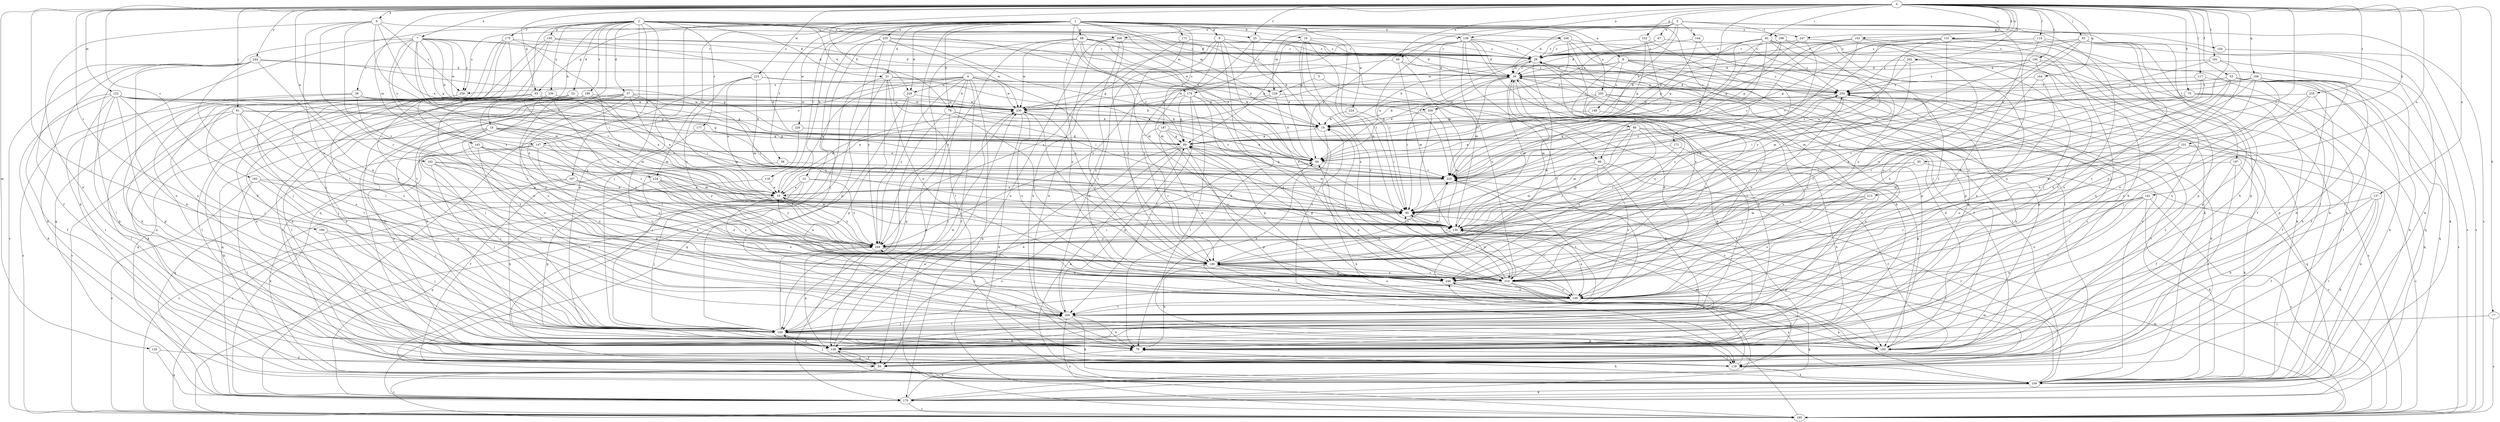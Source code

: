 strict digraph  {
0;
1;
2;
3;
4;
5;
6;
7;
8;
9;
10;
12;
16;
18;
19;
25;
28;
29;
31;
33;
37;
39;
46;
47;
49;
53;
58;
59;
65;
68;
69;
70;
77;
78;
79;
81;
83;
88;
89;
90;
93;
95;
100;
101;
102;
103;
109;
114;
117;
118;
119;
120;
122;
124;
129;
130;
131;
137;
138;
139;
142;
143;
144;
147;
148;
149;
152;
154;
155;
160;
164;
166;
167;
170;
172;
173;
175;
177;
178;
180;
183;
187;
189;
190;
191;
194;
196;
197;
198;
200;
202;
203;
206;
209;
210;
213;
220;
223;
224;
226;
228;
230;
235;
236;
240;
244;
247;
248;
249;
255;
258;
259;
0 -> 6  [label=a];
0 -> 7  [label=a];
0 -> 25  [label=c];
0 -> 46  [label=e];
0 -> 53  [label=f];
0 -> 65  [label=g];
0 -> 70  [label=h];
0 -> 77  [label=h];
0 -> 78  [label=h];
0 -> 81  [label=i];
0 -> 83  [label=i];
0 -> 88  [label=i];
0 -> 93  [label=j];
0 -> 95  [label=j];
0 -> 100  [label=j];
0 -> 101  [label=k];
0 -> 102  [label=k];
0 -> 103  [label=k];
0 -> 114  [label=l];
0 -> 117  [label=l];
0 -> 120  [label=m];
0 -> 122  [label=m];
0 -> 124  [label=m];
0 -> 131  [label=n];
0 -> 137  [label=n];
0 -> 138  [label=n];
0 -> 142  [label=o];
0 -> 152  [label=p];
0 -> 164  [label=q];
0 -> 166  [label=q];
0 -> 183  [label=s];
0 -> 191  [label=t];
0 -> 194  [label=t];
0 -> 196  [label=t];
0 -> 202  [label=u];
0 -> 213  [label=v];
0 -> 223  [label=w];
0 -> 244  [label=y];
0 -> 247  [label=y];
0 -> 255  [label=z];
1 -> 8  [label=a];
1 -> 9  [label=a];
1 -> 12  [label=b];
1 -> 16  [label=b];
1 -> 31  [label=d];
1 -> 58  [label=f];
1 -> 65  [label=g];
1 -> 68  [label=g];
1 -> 78  [label=h];
1 -> 88  [label=i];
1 -> 100  [label=j];
1 -> 118  [label=l];
1 -> 119  [label=l];
1 -> 124  [label=m];
1 -> 129  [label=m];
1 -> 154  [label=p];
1 -> 172  [label=r];
1 -> 173  [label=r];
1 -> 187  [label=s];
1 -> 203  [label=u];
1 -> 220  [label=v];
1 -> 224  [label=w];
1 -> 226  [label=w];
1 -> 228  [label=w];
1 -> 235  [label=x];
1 -> 247  [label=y];
1 -> 248  [label=y];
1 -> 258  [label=z];
2 -> 18  [label=b];
2 -> 31  [label=d];
2 -> 33  [label=d];
2 -> 37  [label=d];
2 -> 39  [label=d];
2 -> 109  [label=k];
2 -> 129  [label=m];
2 -> 138  [label=n];
2 -> 143  [label=o];
2 -> 155  [label=p];
2 -> 160  [label=p];
2 -> 167  [label=q];
2 -> 170  [label=q];
2 -> 175  [label=r];
2 -> 177  [label=r];
2 -> 178  [label=r];
2 -> 189  [label=s];
2 -> 206  [label=u];
2 -> 228  [label=w];
2 -> 236  [label=x];
2 -> 240  [label=x];
3 -> 19  [label=b];
3 -> 39  [label=d];
3 -> 46  [label=e];
3 -> 47  [label=e];
3 -> 129  [label=m];
3 -> 139  [label=n];
3 -> 144  [label=o];
3 -> 178  [label=r];
3 -> 190  [label=s];
3 -> 197  [label=t];
3 -> 198  [label=t];
3 -> 200  [label=t];
3 -> 206  [label=u];
3 -> 209  [label=u];
4 -> 10  [label=a];
4 -> 59  [label=f];
4 -> 78  [label=h];
4 -> 100  [label=j];
4 -> 147  [label=o];
4 -> 170  [label=q];
4 -> 180  [label=r];
4 -> 209  [label=u];
4 -> 228  [label=w];
4 -> 230  [label=w];
4 -> 249  [label=y];
4 -> 258  [label=z];
5 -> 129  [label=m];
5 -> 240  [label=x];
6 -> 25  [label=c];
6 -> 49  [label=e];
6 -> 139  [label=n];
6 -> 180  [label=r];
6 -> 210  [label=u];
6 -> 220  [label=v];
6 -> 249  [label=y];
6 -> 258  [label=z];
7 -> 19  [label=b];
7 -> 28  [label=c];
7 -> 29  [label=c];
7 -> 39  [label=d];
7 -> 59  [label=f];
7 -> 69  [label=g];
7 -> 130  [label=m];
7 -> 147  [label=o];
7 -> 220  [label=v];
7 -> 230  [label=w];
7 -> 249  [label=y];
7 -> 258  [label=z];
8 -> 19  [label=b];
8 -> 39  [label=d];
8 -> 79  [label=h];
8 -> 89  [label=i];
8 -> 109  [label=k];
8 -> 148  [label=o];
8 -> 160  [label=p];
8 -> 259  [label=z];
9 -> 19  [label=b];
9 -> 29  [label=c];
9 -> 79  [label=h];
9 -> 180  [label=r];
9 -> 200  [label=t];
9 -> 240  [label=x];
9 -> 249  [label=y];
10 -> 90  [label=i];
10 -> 100  [label=j];
10 -> 149  [label=o];
10 -> 230  [label=w];
10 -> 249  [label=y];
12 -> 10  [label=a];
12 -> 90  [label=i];
12 -> 170  [label=q];
12 -> 190  [label=s];
12 -> 249  [label=y];
16 -> 29  [label=c];
16 -> 69  [label=g];
16 -> 90  [label=i];
16 -> 119  [label=l];
16 -> 130  [label=m];
16 -> 149  [label=o];
16 -> 210  [label=u];
18 -> 10  [label=a];
18 -> 69  [label=g];
18 -> 109  [label=k];
18 -> 139  [label=n];
18 -> 149  [label=o];
18 -> 160  [label=p];
18 -> 220  [label=v];
18 -> 249  [label=y];
19 -> 69  [label=g];
19 -> 79  [label=h];
25 -> 29  [label=c];
25 -> 49  [label=e];
25 -> 130  [label=m];
25 -> 259  [label=z];
28 -> 69  [label=g];
28 -> 79  [label=h];
28 -> 180  [label=r];
28 -> 190  [label=s];
28 -> 230  [label=w];
29 -> 39  [label=d];
29 -> 49  [label=e];
29 -> 59  [label=f];
29 -> 79  [label=h];
29 -> 240  [label=x];
31 -> 49  [label=e];
31 -> 90  [label=i];
31 -> 109  [label=k];
31 -> 160  [label=p];
31 -> 190  [label=s];
31 -> 210  [label=u];
31 -> 259  [label=z];
33 -> 119  [label=l];
33 -> 130  [label=m];
33 -> 139  [label=n];
33 -> 149  [label=o];
33 -> 230  [label=w];
37 -> 10  [label=a];
37 -> 19  [label=b];
37 -> 79  [label=h];
37 -> 90  [label=i];
37 -> 100  [label=j];
37 -> 119  [label=l];
37 -> 130  [label=m];
37 -> 170  [label=q];
37 -> 230  [label=w];
37 -> 240  [label=x];
39 -> 29  [label=c];
39 -> 49  [label=e];
39 -> 90  [label=i];
39 -> 119  [label=l];
39 -> 130  [label=m];
39 -> 139  [label=n];
39 -> 200  [label=t];
39 -> 220  [label=v];
39 -> 230  [label=w];
39 -> 259  [label=z];
46 -> 39  [label=d];
46 -> 130  [label=m];
46 -> 220  [label=v];
46 -> 249  [label=y];
47 -> 29  [label=c];
47 -> 39  [label=d];
47 -> 210  [label=u];
49 -> 220  [label=v];
53 -> 49  [label=e];
53 -> 59  [label=f];
53 -> 109  [label=k];
53 -> 149  [label=o];
53 -> 160  [label=p];
53 -> 170  [label=q];
53 -> 180  [label=r];
53 -> 259  [label=z];
58 -> 59  [label=f];
58 -> 220  [label=v];
59 -> 100  [label=j];
59 -> 139  [label=n];
59 -> 190  [label=s];
59 -> 259  [label=z];
65 -> 69  [label=g];
65 -> 109  [label=k];
65 -> 119  [label=l];
65 -> 190  [label=s];
65 -> 230  [label=w];
65 -> 249  [label=y];
68 -> 29  [label=c];
68 -> 49  [label=e];
68 -> 90  [label=i];
68 -> 130  [label=m];
68 -> 170  [label=q];
68 -> 220  [label=v];
68 -> 230  [label=w];
68 -> 240  [label=x];
68 -> 249  [label=y];
68 -> 259  [label=z];
69 -> 49  [label=e];
69 -> 59  [label=f];
69 -> 109  [label=k];
69 -> 160  [label=p];
69 -> 190  [label=s];
70 -> 59  [label=f];
70 -> 119  [label=l];
70 -> 170  [label=q];
70 -> 180  [label=r];
70 -> 230  [label=w];
70 -> 249  [label=y];
77 -> 100  [label=j];
77 -> 190  [label=s];
78 -> 19  [label=b];
78 -> 100  [label=j];
78 -> 139  [label=n];
78 -> 180  [label=r];
78 -> 220  [label=v];
79 -> 119  [label=l];
79 -> 259  [label=z];
81 -> 19  [label=b];
81 -> 69  [label=g];
81 -> 119  [label=l];
81 -> 139  [label=n];
81 -> 149  [label=o];
81 -> 200  [label=t];
81 -> 210  [label=u];
83 -> 10  [label=a];
83 -> 19  [label=b];
83 -> 29  [label=c];
83 -> 49  [label=e];
83 -> 109  [label=k];
83 -> 139  [label=n];
83 -> 200  [label=t];
83 -> 220  [label=v];
83 -> 259  [label=z];
88 -> 59  [label=f];
88 -> 130  [label=m];
88 -> 149  [label=o];
88 -> 200  [label=t];
88 -> 220  [label=v];
89 -> 49  [label=e];
89 -> 69  [label=g];
89 -> 130  [label=m];
89 -> 160  [label=p];
89 -> 170  [label=q];
89 -> 180  [label=r];
89 -> 220  [label=v];
89 -> 240  [label=x];
90 -> 130  [label=m];
90 -> 210  [label=u];
93 -> 29  [label=c];
93 -> 79  [label=h];
93 -> 160  [label=p];
93 -> 180  [label=r];
93 -> 190  [label=s];
93 -> 200  [label=t];
93 -> 249  [label=y];
93 -> 259  [label=z];
95 -> 90  [label=i];
95 -> 190  [label=s];
95 -> 220  [label=v];
95 -> 240  [label=x];
100 -> 39  [label=d];
100 -> 49  [label=e];
100 -> 79  [label=h];
100 -> 139  [label=n];
100 -> 160  [label=p];
100 -> 200  [label=t];
100 -> 220  [label=v];
100 -> 249  [label=y];
101 -> 49  [label=e];
101 -> 90  [label=i];
101 -> 109  [label=k];
101 -> 130  [label=m];
101 -> 190  [label=s];
101 -> 210  [label=u];
102 -> 90  [label=i];
102 -> 100  [label=j];
102 -> 200  [label=t];
102 -> 210  [label=u];
102 -> 220  [label=v];
103 -> 29  [label=c];
103 -> 69  [label=g];
103 -> 90  [label=i];
103 -> 100  [label=j];
103 -> 109  [label=k];
103 -> 220  [label=v];
109 -> 29  [label=c];
109 -> 79  [label=h];
109 -> 90  [label=i];
109 -> 170  [label=q];
109 -> 220  [label=v];
109 -> 240  [label=x];
114 -> 29  [label=c];
114 -> 109  [label=k];
114 -> 139  [label=n];
114 -> 149  [label=o];
114 -> 230  [label=w];
117 -> 109  [label=k];
117 -> 180  [label=r];
117 -> 240  [label=x];
117 -> 259  [label=z];
118 -> 10  [label=a];
118 -> 190  [label=s];
119 -> 109  [label=k];
119 -> 240  [label=x];
120 -> 59  [label=f];
120 -> 170  [label=q];
122 -> 10  [label=a];
122 -> 59  [label=f];
122 -> 79  [label=h];
122 -> 100  [label=j];
122 -> 109  [label=k];
122 -> 119  [label=l];
122 -> 160  [label=p];
122 -> 180  [label=r];
122 -> 220  [label=v];
122 -> 230  [label=w];
124 -> 10  [label=a];
124 -> 130  [label=m];
124 -> 160  [label=p];
124 -> 180  [label=r];
124 -> 210  [label=u];
124 -> 249  [label=y];
129 -> 10  [label=a];
129 -> 49  [label=e];
129 -> 79  [label=h];
129 -> 230  [label=w];
130 -> 39  [label=d];
130 -> 149  [label=o];
130 -> 160  [label=p];
130 -> 249  [label=y];
130 -> 259  [label=z];
131 -> 10  [label=a];
131 -> 29  [label=c];
131 -> 69  [label=g];
131 -> 119  [label=l];
131 -> 139  [label=n];
131 -> 160  [label=p];
131 -> 220  [label=v];
131 -> 240  [label=x];
137 -> 59  [label=f];
137 -> 79  [label=h];
137 -> 90  [label=i];
137 -> 109  [label=k];
137 -> 119  [label=l];
138 -> 29  [label=c];
138 -> 39  [label=d];
138 -> 49  [label=e];
138 -> 90  [label=i];
138 -> 130  [label=m];
138 -> 149  [label=o];
138 -> 160  [label=p];
138 -> 200  [label=t];
138 -> 210  [label=u];
139 -> 59  [label=f];
139 -> 109  [label=k];
139 -> 130  [label=m];
139 -> 230  [label=w];
142 -> 90  [label=i];
142 -> 109  [label=k];
142 -> 130  [label=m];
142 -> 139  [label=n];
142 -> 149  [label=o];
142 -> 180  [label=r];
142 -> 190  [label=s];
142 -> 200  [label=t];
143 -> 49  [label=e];
143 -> 100  [label=j];
143 -> 130  [label=m];
143 -> 180  [label=r];
143 -> 200  [label=t];
144 -> 29  [label=c];
144 -> 69  [label=g];
144 -> 259  [label=z];
147 -> 49  [label=e];
147 -> 59  [label=f];
147 -> 170  [label=q];
147 -> 210  [label=u];
147 -> 249  [label=y];
148 -> 19  [label=b];
148 -> 149  [label=o];
149 -> 39  [label=d];
149 -> 49  [label=e];
149 -> 90  [label=i];
149 -> 170  [label=q];
149 -> 200  [label=t];
152 -> 29  [label=c];
152 -> 69  [label=g];
152 -> 180  [label=r];
152 -> 220  [label=v];
154 -> 190  [label=s];
155 -> 29  [label=c];
155 -> 39  [label=d];
155 -> 49  [label=e];
155 -> 79  [label=h];
155 -> 139  [label=n];
155 -> 200  [label=t];
160 -> 19  [label=b];
160 -> 39  [label=d];
160 -> 259  [label=z];
164 -> 180  [label=r];
164 -> 210  [label=u];
164 -> 259  [label=z];
166 -> 79  [label=h];
166 -> 90  [label=i];
166 -> 100  [label=j];
166 -> 149  [label=o];
166 -> 180  [label=r];
166 -> 190  [label=s];
166 -> 210  [label=u];
166 -> 259  [label=z];
167 -> 10  [label=a];
167 -> 79  [label=h];
167 -> 109  [label=k];
167 -> 240  [label=x];
170 -> 19  [label=b];
170 -> 79  [label=h];
170 -> 130  [label=m];
170 -> 190  [label=s];
172 -> 49  [label=e];
172 -> 79  [label=h];
172 -> 130  [label=m];
173 -> 29  [label=c];
173 -> 39  [label=d];
173 -> 79  [label=h];
173 -> 180  [label=r];
175 -> 29  [label=c];
175 -> 90  [label=i];
175 -> 100  [label=j];
175 -> 139  [label=n];
175 -> 170  [label=q];
175 -> 200  [label=t];
177 -> 69  [label=g];
177 -> 90  [label=i];
177 -> 200  [label=t];
178 -> 69  [label=g];
178 -> 119  [label=l];
178 -> 200  [label=t];
178 -> 210  [label=u];
178 -> 230  [label=w];
178 -> 240  [label=x];
180 -> 10  [label=a];
180 -> 79  [label=h];
180 -> 149  [label=o];
180 -> 160  [label=p];
180 -> 210  [label=u];
180 -> 220  [label=v];
180 -> 240  [label=x];
180 -> 259  [label=z];
183 -> 10  [label=a];
183 -> 90  [label=i];
183 -> 100  [label=j];
183 -> 119  [label=l];
183 -> 190  [label=s];
187 -> 49  [label=e];
187 -> 69  [label=g];
187 -> 130  [label=m];
187 -> 149  [label=o];
187 -> 180  [label=r];
187 -> 210  [label=u];
189 -> 10  [label=a];
189 -> 79  [label=h];
189 -> 90  [label=i];
189 -> 119  [label=l];
189 -> 149  [label=o];
189 -> 170  [label=q];
189 -> 180  [label=r];
189 -> 230  [label=w];
190 -> 29  [label=c];
190 -> 49  [label=e];
190 -> 130  [label=m];
190 -> 230  [label=w];
191 -> 39  [label=d];
191 -> 109  [label=k];
191 -> 149  [label=o];
191 -> 220  [label=v];
194 -> 39  [label=d];
194 -> 130  [label=m];
194 -> 160  [label=p];
194 -> 170  [label=q];
194 -> 200  [label=t];
194 -> 259  [label=z];
196 -> 100  [label=j];
196 -> 139  [label=n];
196 -> 249  [label=y];
197 -> 59  [label=f];
197 -> 109  [label=k];
197 -> 119  [label=l];
197 -> 220  [label=v];
198 -> 19  [label=b];
198 -> 29  [label=c];
198 -> 69  [label=g];
198 -> 210  [label=u];
198 -> 249  [label=y];
200 -> 69  [label=g];
200 -> 79  [label=h];
200 -> 100  [label=j];
200 -> 109  [label=k];
200 -> 190  [label=s];
200 -> 249  [label=y];
202 -> 39  [label=d];
202 -> 59  [label=f];
202 -> 130  [label=m];
202 -> 220  [label=v];
203 -> 19  [label=b];
203 -> 109  [label=k];
203 -> 139  [label=n];
203 -> 190  [label=s];
203 -> 210  [label=u];
203 -> 230  [label=w];
206 -> 29  [label=c];
206 -> 79  [label=h];
206 -> 139  [label=n];
206 -> 149  [label=o];
206 -> 180  [label=r];
209 -> 19  [label=b];
209 -> 90  [label=i];
209 -> 130  [label=m];
210 -> 69  [label=g];
210 -> 90  [label=i];
210 -> 100  [label=j];
210 -> 109  [label=k];
210 -> 119  [label=l];
210 -> 149  [label=o];
210 -> 180  [label=r];
210 -> 220  [label=v];
210 -> 230  [label=w];
210 -> 259  [label=z];
213 -> 90  [label=i];
213 -> 149  [label=o];
213 -> 240  [label=x];
213 -> 249  [label=y];
220 -> 10  [label=a];
220 -> 69  [label=g];
220 -> 200  [label=t];
220 -> 259  [label=z];
223 -> 10  [label=a];
223 -> 19  [label=b];
223 -> 130  [label=m];
223 -> 170  [label=q];
223 -> 249  [label=y];
223 -> 259  [label=z];
224 -> 19  [label=b];
224 -> 90  [label=i];
226 -> 69  [label=g];
226 -> 100  [label=j];
228 -> 170  [label=q];
228 -> 230  [label=w];
228 -> 249  [label=y];
230 -> 19  [label=b];
230 -> 100  [label=j];
230 -> 109  [label=k];
230 -> 180  [label=r];
230 -> 210  [label=u];
235 -> 19  [label=b];
235 -> 29  [label=c];
235 -> 59  [label=f];
235 -> 69  [label=g];
235 -> 100  [label=j];
235 -> 160  [label=p];
235 -> 230  [label=w];
235 -> 249  [label=y];
236 -> 79  [label=h];
236 -> 130  [label=m];
236 -> 139  [label=n];
236 -> 200  [label=t];
236 -> 230  [label=w];
240 -> 69  [label=g];
240 -> 149  [label=o];
244 -> 39  [label=d];
244 -> 69  [label=g];
244 -> 79  [label=h];
244 -> 100  [label=j];
244 -> 109  [label=k];
244 -> 119  [label=l];
244 -> 190  [label=s];
244 -> 240  [label=x];
247 -> 29  [label=c];
247 -> 69  [label=g];
247 -> 79  [label=h];
247 -> 90  [label=i];
248 -> 29  [label=c];
248 -> 109  [label=k];
248 -> 119  [label=l];
248 -> 160  [label=p];
248 -> 210  [label=u];
248 -> 230  [label=w];
249 -> 10  [label=a];
249 -> 90  [label=i];
249 -> 139  [label=n];
249 -> 149  [label=o];
249 -> 180  [label=r];
255 -> 79  [label=h];
255 -> 149  [label=o];
255 -> 230  [label=w];
255 -> 240  [label=x];
258 -> 100  [label=j];
259 -> 39  [label=d];
259 -> 139  [label=n];
259 -> 210  [label=u];
259 -> 230  [label=w];
}
